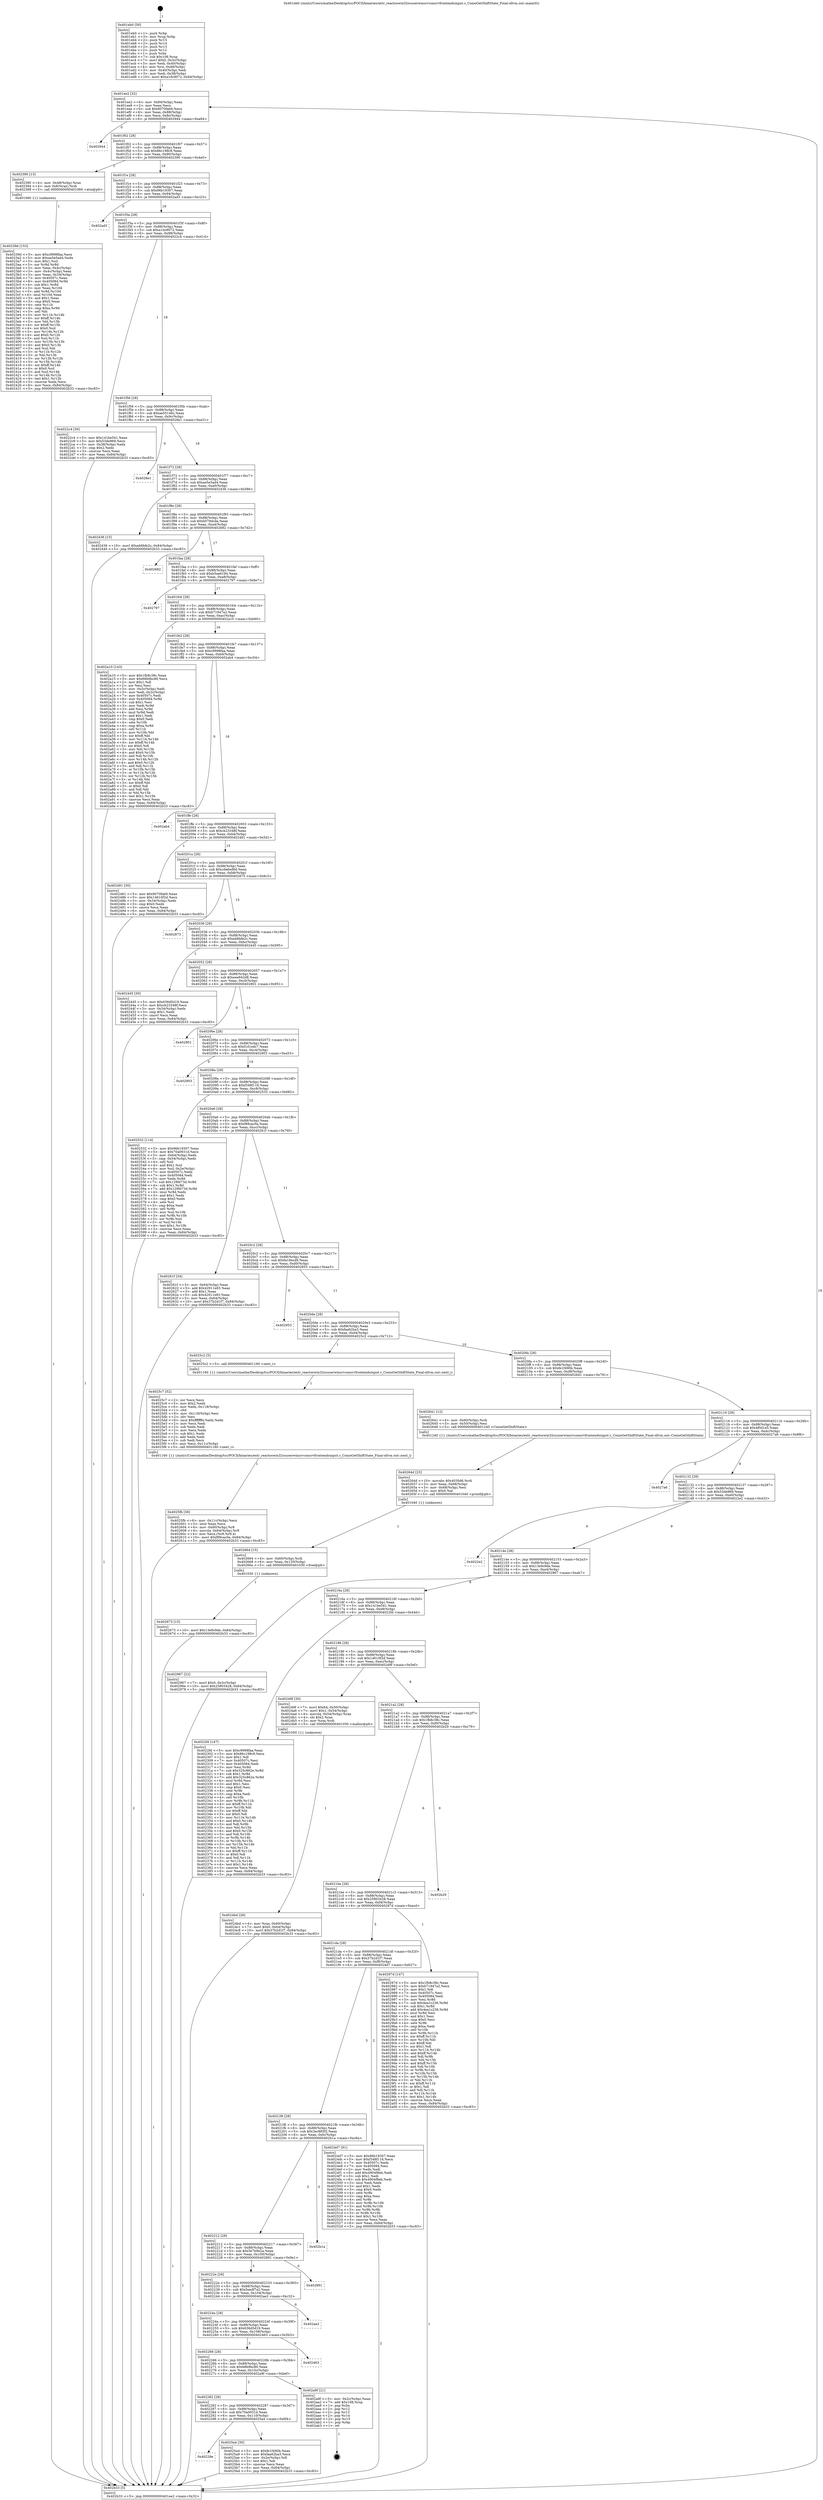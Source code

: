 digraph "0x401eb0" {
  label = "0x401eb0 (/mnt/c/Users/mathe/Desktop/tcc/POCII/binaries/extr_reactoswin32ssuserwinsrvconsrvfrontendsinput.c_ConioGetShiftState_Final-ollvm.out::main(0))"
  labelloc = "t"
  node[shape=record]

  Entry [label="",width=0.3,height=0.3,shape=circle,fillcolor=black,style=filled]
  "0x401ee2" [label="{
     0x401ee2 [32]\l
     | [instrs]\l
     &nbsp;&nbsp;0x401ee2 \<+6\>: mov -0x84(%rbp),%eax\l
     &nbsp;&nbsp;0x401ee8 \<+2\>: mov %eax,%ecx\l
     &nbsp;&nbsp;0x401eea \<+6\>: sub $0x8070fab9,%ecx\l
     &nbsp;&nbsp;0x401ef0 \<+6\>: mov %eax,-0x88(%rbp)\l
     &nbsp;&nbsp;0x401ef6 \<+6\>: mov %ecx,-0x8c(%rbp)\l
     &nbsp;&nbsp;0x401efc \<+6\>: je 0000000000402944 \<main+0xa94\>\l
  }"]
  "0x402944" [label="{
     0x402944\l
  }", style=dashed]
  "0x401f02" [label="{
     0x401f02 [28]\l
     | [instrs]\l
     &nbsp;&nbsp;0x401f02 \<+5\>: jmp 0000000000401f07 \<main+0x57\>\l
     &nbsp;&nbsp;0x401f07 \<+6\>: mov -0x88(%rbp),%eax\l
     &nbsp;&nbsp;0x401f0d \<+5\>: sub $0x86c198c9,%eax\l
     &nbsp;&nbsp;0x401f12 \<+6\>: mov %eax,-0x90(%rbp)\l
     &nbsp;&nbsp;0x401f18 \<+6\>: je 0000000000402390 \<main+0x4e0\>\l
  }"]
  Exit [label="",width=0.3,height=0.3,shape=circle,fillcolor=black,style=filled,peripheries=2]
  "0x402390" [label="{
     0x402390 [13]\l
     | [instrs]\l
     &nbsp;&nbsp;0x402390 \<+4\>: mov -0x48(%rbp),%rax\l
     &nbsp;&nbsp;0x402394 \<+4\>: mov 0x8(%rax),%rdi\l
     &nbsp;&nbsp;0x402398 \<+5\>: call 0000000000401060 \<atoi@plt\>\l
     | [calls]\l
     &nbsp;&nbsp;0x401060 \{1\} (unknown)\l
  }"]
  "0x401f1e" [label="{
     0x401f1e [28]\l
     | [instrs]\l
     &nbsp;&nbsp;0x401f1e \<+5\>: jmp 0000000000401f23 \<main+0x73\>\l
     &nbsp;&nbsp;0x401f23 \<+6\>: mov -0x88(%rbp),%eax\l
     &nbsp;&nbsp;0x401f29 \<+5\>: sub $0x96b19307,%eax\l
     &nbsp;&nbsp;0x401f2e \<+6\>: mov %eax,-0x94(%rbp)\l
     &nbsp;&nbsp;0x401f34 \<+6\>: je 0000000000402ad3 \<main+0xc23\>\l
  }"]
  "0x402673" [label="{
     0x402673 [15]\l
     | [instrs]\l
     &nbsp;&nbsp;0x402673 \<+10\>: movl $0x13e9c9de,-0x84(%rbp)\l
     &nbsp;&nbsp;0x40267d \<+5\>: jmp 0000000000402b33 \<main+0xc83\>\l
  }"]
  "0x402ad3" [label="{
     0x402ad3\l
  }", style=dashed]
  "0x401f3a" [label="{
     0x401f3a [28]\l
     | [instrs]\l
     &nbsp;&nbsp;0x401f3a \<+5\>: jmp 0000000000401f3f \<main+0x8f\>\l
     &nbsp;&nbsp;0x401f3f \<+6\>: mov -0x88(%rbp),%eax\l
     &nbsp;&nbsp;0x401f45 \<+5\>: sub $0xa1dc9072,%eax\l
     &nbsp;&nbsp;0x401f4a \<+6\>: mov %eax,-0x98(%rbp)\l
     &nbsp;&nbsp;0x401f50 \<+6\>: je 00000000004022c4 \<main+0x414\>\l
  }"]
  "0x402664" [label="{
     0x402664 [15]\l
     | [instrs]\l
     &nbsp;&nbsp;0x402664 \<+4\>: mov -0x60(%rbp),%rdi\l
     &nbsp;&nbsp;0x402668 \<+6\>: mov %eax,-0x120(%rbp)\l
     &nbsp;&nbsp;0x40266e \<+5\>: call 0000000000401030 \<free@plt\>\l
     | [calls]\l
     &nbsp;&nbsp;0x401030 \{1\} (unknown)\l
  }"]
  "0x4022c4" [label="{
     0x4022c4 [30]\l
     | [instrs]\l
     &nbsp;&nbsp;0x4022c4 \<+5\>: mov $0x141be541,%eax\l
     &nbsp;&nbsp;0x4022c9 \<+5\>: mov $0x53de969,%ecx\l
     &nbsp;&nbsp;0x4022ce \<+3\>: mov -0x38(%rbp),%edx\l
     &nbsp;&nbsp;0x4022d1 \<+3\>: cmp $0x2,%edx\l
     &nbsp;&nbsp;0x4022d4 \<+3\>: cmovne %ecx,%eax\l
     &nbsp;&nbsp;0x4022d7 \<+6\>: mov %eax,-0x84(%rbp)\l
     &nbsp;&nbsp;0x4022dd \<+5\>: jmp 0000000000402b33 \<main+0xc83\>\l
  }"]
  "0x401f56" [label="{
     0x401f56 [28]\l
     | [instrs]\l
     &nbsp;&nbsp;0x401f56 \<+5\>: jmp 0000000000401f5b \<main+0xab\>\l
     &nbsp;&nbsp;0x401f5b \<+6\>: mov -0x88(%rbp),%eax\l
     &nbsp;&nbsp;0x401f61 \<+5\>: sub $0xae55146c,%eax\l
     &nbsp;&nbsp;0x401f66 \<+6\>: mov %eax,-0x9c(%rbp)\l
     &nbsp;&nbsp;0x401f6c \<+6\>: je 00000000004028e1 \<main+0xa31\>\l
  }"]
  "0x402b33" [label="{
     0x402b33 [5]\l
     | [instrs]\l
     &nbsp;&nbsp;0x402b33 \<+5\>: jmp 0000000000401ee2 \<main+0x32\>\l
  }"]
  "0x401eb0" [label="{
     0x401eb0 [50]\l
     | [instrs]\l
     &nbsp;&nbsp;0x401eb0 \<+1\>: push %rbp\l
     &nbsp;&nbsp;0x401eb1 \<+3\>: mov %rsp,%rbp\l
     &nbsp;&nbsp;0x401eb4 \<+2\>: push %r15\l
     &nbsp;&nbsp;0x401eb6 \<+2\>: push %r14\l
     &nbsp;&nbsp;0x401eb8 \<+2\>: push %r13\l
     &nbsp;&nbsp;0x401eba \<+2\>: push %r12\l
     &nbsp;&nbsp;0x401ebc \<+1\>: push %rbx\l
     &nbsp;&nbsp;0x401ebd \<+7\>: sub $0x108,%rsp\l
     &nbsp;&nbsp;0x401ec4 \<+7\>: movl $0x0,-0x3c(%rbp)\l
     &nbsp;&nbsp;0x401ecb \<+3\>: mov %edi,-0x40(%rbp)\l
     &nbsp;&nbsp;0x401ece \<+4\>: mov %rsi,-0x48(%rbp)\l
     &nbsp;&nbsp;0x401ed2 \<+3\>: mov -0x40(%rbp),%edi\l
     &nbsp;&nbsp;0x401ed5 \<+3\>: mov %edi,-0x38(%rbp)\l
     &nbsp;&nbsp;0x401ed8 \<+10\>: movl $0xa1dc9072,-0x84(%rbp)\l
  }"]
  "0x40264d" [label="{
     0x40264d [23]\l
     | [instrs]\l
     &nbsp;&nbsp;0x40264d \<+10\>: movabs $0x4030d6,%rdi\l
     &nbsp;&nbsp;0x402657 \<+3\>: mov %eax,-0x68(%rbp)\l
     &nbsp;&nbsp;0x40265a \<+3\>: mov -0x68(%rbp),%esi\l
     &nbsp;&nbsp;0x40265d \<+2\>: mov $0x0,%al\l
     &nbsp;&nbsp;0x40265f \<+5\>: call 0000000000401040 \<printf@plt\>\l
     | [calls]\l
     &nbsp;&nbsp;0x401040 \{1\} (unknown)\l
  }"]
  "0x4028e1" [label="{
     0x4028e1\l
  }", style=dashed]
  "0x401f72" [label="{
     0x401f72 [28]\l
     | [instrs]\l
     &nbsp;&nbsp;0x401f72 \<+5\>: jmp 0000000000401f77 \<main+0xc7\>\l
     &nbsp;&nbsp;0x401f77 \<+6\>: mov -0x88(%rbp),%eax\l
     &nbsp;&nbsp;0x401f7d \<+5\>: sub $0xae5e5ad4,%eax\l
     &nbsp;&nbsp;0x401f82 \<+6\>: mov %eax,-0xa0(%rbp)\l
     &nbsp;&nbsp;0x401f88 \<+6\>: je 0000000000402436 \<main+0x586\>\l
  }"]
  "0x4025fb" [label="{
     0x4025fb [36]\l
     | [instrs]\l
     &nbsp;&nbsp;0x4025fb \<+6\>: mov -0x11c(%rbp),%ecx\l
     &nbsp;&nbsp;0x402601 \<+3\>: imul %eax,%ecx\l
     &nbsp;&nbsp;0x402604 \<+4\>: mov -0x60(%rbp),%r8\l
     &nbsp;&nbsp;0x402608 \<+4\>: movslq -0x64(%rbp),%r9\l
     &nbsp;&nbsp;0x40260c \<+4\>: mov %ecx,(%r8,%r9,4)\l
     &nbsp;&nbsp;0x402610 \<+10\>: movl $0xf99cac0a,-0x84(%rbp)\l
     &nbsp;&nbsp;0x40261a \<+5\>: jmp 0000000000402b33 \<main+0xc83\>\l
  }"]
  "0x402436" [label="{
     0x402436 [15]\l
     | [instrs]\l
     &nbsp;&nbsp;0x402436 \<+10\>: movl $0xeb6bfe2c,-0x84(%rbp)\l
     &nbsp;&nbsp;0x402440 \<+5\>: jmp 0000000000402b33 \<main+0xc83\>\l
  }"]
  "0x401f8e" [label="{
     0x401f8e [28]\l
     | [instrs]\l
     &nbsp;&nbsp;0x401f8e \<+5\>: jmp 0000000000401f93 \<main+0xe3\>\l
     &nbsp;&nbsp;0x401f93 \<+6\>: mov -0x88(%rbp),%eax\l
     &nbsp;&nbsp;0x401f99 \<+5\>: sub $0xb079dcda,%eax\l
     &nbsp;&nbsp;0x401f9e \<+6\>: mov %eax,-0xa4(%rbp)\l
     &nbsp;&nbsp;0x401fa4 \<+6\>: je 0000000000402682 \<main+0x7d2\>\l
  }"]
  "0x4025c7" [label="{
     0x4025c7 [52]\l
     | [instrs]\l
     &nbsp;&nbsp;0x4025c7 \<+2\>: xor %ecx,%ecx\l
     &nbsp;&nbsp;0x4025c9 \<+5\>: mov $0x2,%edx\l
     &nbsp;&nbsp;0x4025ce \<+6\>: mov %edx,-0x118(%rbp)\l
     &nbsp;&nbsp;0x4025d4 \<+1\>: cltd\l
     &nbsp;&nbsp;0x4025d5 \<+6\>: mov -0x118(%rbp),%esi\l
     &nbsp;&nbsp;0x4025db \<+2\>: idiv %esi\l
     &nbsp;&nbsp;0x4025dd \<+6\>: imul $0xfffffffe,%edx,%edx\l
     &nbsp;&nbsp;0x4025e3 \<+2\>: mov %ecx,%edi\l
     &nbsp;&nbsp;0x4025e5 \<+2\>: sub %edx,%edi\l
     &nbsp;&nbsp;0x4025e7 \<+2\>: mov %ecx,%edx\l
     &nbsp;&nbsp;0x4025e9 \<+3\>: sub $0x1,%edx\l
     &nbsp;&nbsp;0x4025ec \<+2\>: add %edx,%edi\l
     &nbsp;&nbsp;0x4025ee \<+2\>: sub %edi,%ecx\l
     &nbsp;&nbsp;0x4025f0 \<+6\>: mov %ecx,-0x11c(%rbp)\l
     &nbsp;&nbsp;0x4025f6 \<+5\>: call 0000000000401160 \<next_i\>\l
     | [calls]\l
     &nbsp;&nbsp;0x401160 \{1\} (/mnt/c/Users/mathe/Desktop/tcc/POCII/binaries/extr_reactoswin32ssuserwinsrvconsrvfrontendsinput.c_ConioGetShiftState_Final-ollvm.out::next_i)\l
  }"]
  "0x402682" [label="{
     0x402682\l
  }", style=dashed]
  "0x401faa" [label="{
     0x401faa [28]\l
     | [instrs]\l
     &nbsp;&nbsp;0x401faa \<+5\>: jmp 0000000000401faf \<main+0xff\>\l
     &nbsp;&nbsp;0x401faf \<+6\>: mov -0x88(%rbp),%eax\l
     &nbsp;&nbsp;0x401fb5 \<+5\>: sub $0xb5ae6184,%eax\l
     &nbsp;&nbsp;0x401fba \<+6\>: mov %eax,-0xa8(%rbp)\l
     &nbsp;&nbsp;0x401fc0 \<+6\>: je 0000000000402797 \<main+0x8e7\>\l
  }"]
  "0x40229e" [label="{
     0x40229e\l
  }", style=dashed]
  "0x402797" [label="{
     0x402797\l
  }", style=dashed]
  "0x401fc6" [label="{
     0x401fc6 [28]\l
     | [instrs]\l
     &nbsp;&nbsp;0x401fc6 \<+5\>: jmp 0000000000401fcb \<main+0x11b\>\l
     &nbsp;&nbsp;0x401fcb \<+6\>: mov -0x88(%rbp),%eax\l
     &nbsp;&nbsp;0x401fd1 \<+5\>: sub $0xb71947a2,%eax\l
     &nbsp;&nbsp;0x401fd6 \<+6\>: mov %eax,-0xac(%rbp)\l
     &nbsp;&nbsp;0x401fdc \<+6\>: je 0000000000402a10 \<main+0xb60\>\l
  }"]
  "0x4025a4" [label="{
     0x4025a4 [30]\l
     | [instrs]\l
     &nbsp;&nbsp;0x4025a4 \<+5\>: mov $0xfe1f490b,%eax\l
     &nbsp;&nbsp;0x4025a9 \<+5\>: mov $0xfaa62ba3,%ecx\l
     &nbsp;&nbsp;0x4025ae \<+3\>: mov -0x2e(%rbp),%dl\l
     &nbsp;&nbsp;0x4025b1 \<+3\>: test $0x1,%dl\l
     &nbsp;&nbsp;0x4025b4 \<+3\>: cmovne %ecx,%eax\l
     &nbsp;&nbsp;0x4025b7 \<+6\>: mov %eax,-0x84(%rbp)\l
     &nbsp;&nbsp;0x4025bd \<+5\>: jmp 0000000000402b33 \<main+0xc83\>\l
  }"]
  "0x402a10" [label="{
     0x402a10 [143]\l
     | [instrs]\l
     &nbsp;&nbsp;0x402a10 \<+5\>: mov $0x1fb8c38c,%eax\l
     &nbsp;&nbsp;0x402a15 \<+5\>: mov $0x68b9bc80,%ecx\l
     &nbsp;&nbsp;0x402a1a \<+2\>: mov $0x1,%dl\l
     &nbsp;&nbsp;0x402a1c \<+2\>: xor %esi,%esi\l
     &nbsp;&nbsp;0x402a1e \<+3\>: mov -0x3c(%rbp),%edi\l
     &nbsp;&nbsp;0x402a21 \<+3\>: mov %edi,-0x2c(%rbp)\l
     &nbsp;&nbsp;0x402a24 \<+7\>: mov 0x40507c,%edi\l
     &nbsp;&nbsp;0x402a2b \<+8\>: mov 0x405084,%r8d\l
     &nbsp;&nbsp;0x402a33 \<+3\>: sub $0x1,%esi\l
     &nbsp;&nbsp;0x402a36 \<+3\>: mov %edi,%r9d\l
     &nbsp;&nbsp;0x402a39 \<+3\>: add %esi,%r9d\l
     &nbsp;&nbsp;0x402a3c \<+4\>: imul %r9d,%edi\l
     &nbsp;&nbsp;0x402a40 \<+3\>: and $0x1,%edi\l
     &nbsp;&nbsp;0x402a43 \<+3\>: cmp $0x0,%edi\l
     &nbsp;&nbsp;0x402a46 \<+4\>: sete %r10b\l
     &nbsp;&nbsp;0x402a4a \<+4\>: cmp $0xa,%r8d\l
     &nbsp;&nbsp;0x402a4e \<+4\>: setl %r11b\l
     &nbsp;&nbsp;0x402a52 \<+3\>: mov %r10b,%bl\l
     &nbsp;&nbsp;0x402a55 \<+3\>: xor $0xff,%bl\l
     &nbsp;&nbsp;0x402a58 \<+3\>: mov %r11b,%r14b\l
     &nbsp;&nbsp;0x402a5b \<+4\>: xor $0xff,%r14b\l
     &nbsp;&nbsp;0x402a5f \<+3\>: xor $0x0,%dl\l
     &nbsp;&nbsp;0x402a62 \<+3\>: mov %bl,%r15b\l
     &nbsp;&nbsp;0x402a65 \<+4\>: and $0x0,%r15b\l
     &nbsp;&nbsp;0x402a69 \<+3\>: and %dl,%r10b\l
     &nbsp;&nbsp;0x402a6c \<+3\>: mov %r14b,%r12b\l
     &nbsp;&nbsp;0x402a6f \<+4\>: and $0x0,%r12b\l
     &nbsp;&nbsp;0x402a73 \<+3\>: and %dl,%r11b\l
     &nbsp;&nbsp;0x402a76 \<+3\>: or %r10b,%r15b\l
     &nbsp;&nbsp;0x402a79 \<+3\>: or %r11b,%r12b\l
     &nbsp;&nbsp;0x402a7c \<+3\>: xor %r12b,%r15b\l
     &nbsp;&nbsp;0x402a7f \<+3\>: or %r14b,%bl\l
     &nbsp;&nbsp;0x402a82 \<+3\>: xor $0xff,%bl\l
     &nbsp;&nbsp;0x402a85 \<+3\>: or $0x0,%dl\l
     &nbsp;&nbsp;0x402a88 \<+2\>: and %dl,%bl\l
     &nbsp;&nbsp;0x402a8a \<+3\>: or %bl,%r15b\l
     &nbsp;&nbsp;0x402a8d \<+4\>: test $0x1,%r15b\l
     &nbsp;&nbsp;0x402a91 \<+3\>: cmovne %ecx,%eax\l
     &nbsp;&nbsp;0x402a94 \<+6\>: mov %eax,-0x84(%rbp)\l
     &nbsp;&nbsp;0x402a9a \<+5\>: jmp 0000000000402b33 \<main+0xc83\>\l
  }"]
  "0x401fe2" [label="{
     0x401fe2 [28]\l
     | [instrs]\l
     &nbsp;&nbsp;0x401fe2 \<+5\>: jmp 0000000000401fe7 \<main+0x137\>\l
     &nbsp;&nbsp;0x401fe7 \<+6\>: mov -0x88(%rbp),%eax\l
     &nbsp;&nbsp;0x401fed \<+5\>: sub $0xc9998faa,%eax\l
     &nbsp;&nbsp;0x401ff2 \<+6\>: mov %eax,-0xb0(%rbp)\l
     &nbsp;&nbsp;0x401ff8 \<+6\>: je 0000000000402ab4 \<main+0xc04\>\l
  }"]
  "0x402282" [label="{
     0x402282 [28]\l
     | [instrs]\l
     &nbsp;&nbsp;0x402282 \<+5\>: jmp 0000000000402287 \<main+0x3d7\>\l
     &nbsp;&nbsp;0x402287 \<+6\>: mov -0x88(%rbp),%eax\l
     &nbsp;&nbsp;0x40228d \<+5\>: sub $0x70a0931d,%eax\l
     &nbsp;&nbsp;0x402292 \<+6\>: mov %eax,-0x110(%rbp)\l
     &nbsp;&nbsp;0x402298 \<+6\>: je 00000000004025a4 \<main+0x6f4\>\l
  }"]
  "0x402ab4" [label="{
     0x402ab4\l
  }", style=dashed]
  "0x401ffe" [label="{
     0x401ffe [28]\l
     | [instrs]\l
     &nbsp;&nbsp;0x401ffe \<+5\>: jmp 0000000000402003 \<main+0x153\>\l
     &nbsp;&nbsp;0x402003 \<+6\>: mov -0x88(%rbp),%eax\l
     &nbsp;&nbsp;0x402009 \<+5\>: sub $0xcb23348f,%eax\l
     &nbsp;&nbsp;0x40200e \<+6\>: mov %eax,-0xb4(%rbp)\l
     &nbsp;&nbsp;0x402014 \<+6\>: je 0000000000402481 \<main+0x5d1\>\l
  }"]
  "0x402a9f" [label="{
     0x402a9f [21]\l
     | [instrs]\l
     &nbsp;&nbsp;0x402a9f \<+3\>: mov -0x2c(%rbp),%eax\l
     &nbsp;&nbsp;0x402aa2 \<+7\>: add $0x108,%rsp\l
     &nbsp;&nbsp;0x402aa9 \<+1\>: pop %rbx\l
     &nbsp;&nbsp;0x402aaa \<+2\>: pop %r12\l
     &nbsp;&nbsp;0x402aac \<+2\>: pop %r13\l
     &nbsp;&nbsp;0x402aae \<+2\>: pop %r14\l
     &nbsp;&nbsp;0x402ab0 \<+2\>: pop %r15\l
     &nbsp;&nbsp;0x402ab2 \<+1\>: pop %rbp\l
     &nbsp;&nbsp;0x402ab3 \<+1\>: ret\l
  }"]
  "0x402481" [label="{
     0x402481 [30]\l
     | [instrs]\l
     &nbsp;&nbsp;0x402481 \<+5\>: mov $0x8070fab9,%eax\l
     &nbsp;&nbsp;0x402486 \<+5\>: mov $0x14610f2d,%ecx\l
     &nbsp;&nbsp;0x40248b \<+3\>: mov -0x34(%rbp),%edx\l
     &nbsp;&nbsp;0x40248e \<+3\>: cmp $0x0,%edx\l
     &nbsp;&nbsp;0x402491 \<+3\>: cmove %ecx,%eax\l
     &nbsp;&nbsp;0x402494 \<+6\>: mov %eax,-0x84(%rbp)\l
     &nbsp;&nbsp;0x40249a \<+5\>: jmp 0000000000402b33 \<main+0xc83\>\l
  }"]
  "0x40201a" [label="{
     0x40201a [28]\l
     | [instrs]\l
     &nbsp;&nbsp;0x40201a \<+5\>: jmp 000000000040201f \<main+0x16f\>\l
     &nbsp;&nbsp;0x40201f \<+6\>: mov -0x88(%rbp),%eax\l
     &nbsp;&nbsp;0x402025 \<+5\>: sub $0xcda6ed6d,%eax\l
     &nbsp;&nbsp;0x40202a \<+6\>: mov %eax,-0xb8(%rbp)\l
     &nbsp;&nbsp;0x402030 \<+6\>: je 0000000000402873 \<main+0x9c3\>\l
  }"]
  "0x402266" [label="{
     0x402266 [28]\l
     | [instrs]\l
     &nbsp;&nbsp;0x402266 \<+5\>: jmp 000000000040226b \<main+0x3bb\>\l
     &nbsp;&nbsp;0x40226b \<+6\>: mov -0x88(%rbp),%eax\l
     &nbsp;&nbsp;0x402271 \<+5\>: sub $0x68b9bc80,%eax\l
     &nbsp;&nbsp;0x402276 \<+6\>: mov %eax,-0x10c(%rbp)\l
     &nbsp;&nbsp;0x40227c \<+6\>: je 0000000000402a9f \<main+0xbef\>\l
  }"]
  "0x402873" [label="{
     0x402873\l
  }", style=dashed]
  "0x402036" [label="{
     0x402036 [28]\l
     | [instrs]\l
     &nbsp;&nbsp;0x402036 \<+5\>: jmp 000000000040203b \<main+0x18b\>\l
     &nbsp;&nbsp;0x40203b \<+6\>: mov -0x88(%rbp),%eax\l
     &nbsp;&nbsp;0x402041 \<+5\>: sub $0xeb6bfe2c,%eax\l
     &nbsp;&nbsp;0x402046 \<+6\>: mov %eax,-0xbc(%rbp)\l
     &nbsp;&nbsp;0x40204c \<+6\>: je 0000000000402445 \<main+0x595\>\l
  }"]
  "0x402463" [label="{
     0x402463\l
  }", style=dashed]
  "0x402445" [label="{
     0x402445 [30]\l
     | [instrs]\l
     &nbsp;&nbsp;0x402445 \<+5\>: mov $0x636d5d19,%eax\l
     &nbsp;&nbsp;0x40244a \<+5\>: mov $0xcb23348f,%ecx\l
     &nbsp;&nbsp;0x40244f \<+3\>: mov -0x34(%rbp),%edx\l
     &nbsp;&nbsp;0x402452 \<+3\>: cmp $0x1,%edx\l
     &nbsp;&nbsp;0x402455 \<+3\>: cmovl %ecx,%eax\l
     &nbsp;&nbsp;0x402458 \<+6\>: mov %eax,-0x84(%rbp)\l
     &nbsp;&nbsp;0x40245e \<+5\>: jmp 0000000000402b33 \<main+0xc83\>\l
  }"]
  "0x402052" [label="{
     0x402052 [28]\l
     | [instrs]\l
     &nbsp;&nbsp;0x402052 \<+5\>: jmp 0000000000402057 \<main+0x1a7\>\l
     &nbsp;&nbsp;0x402057 \<+6\>: mov -0x88(%rbp),%eax\l
     &nbsp;&nbsp;0x40205d \<+5\>: sub $0xeee942d8,%eax\l
     &nbsp;&nbsp;0x402062 \<+6\>: mov %eax,-0xc0(%rbp)\l
     &nbsp;&nbsp;0x402068 \<+6\>: je 0000000000402801 \<main+0x951\>\l
  }"]
  "0x40224a" [label="{
     0x40224a [28]\l
     | [instrs]\l
     &nbsp;&nbsp;0x40224a \<+5\>: jmp 000000000040224f \<main+0x39f\>\l
     &nbsp;&nbsp;0x40224f \<+6\>: mov -0x88(%rbp),%eax\l
     &nbsp;&nbsp;0x402255 \<+5\>: sub $0x636d5d19,%eax\l
     &nbsp;&nbsp;0x40225a \<+6\>: mov %eax,-0x108(%rbp)\l
     &nbsp;&nbsp;0x402260 \<+6\>: je 0000000000402463 \<main+0x5b3\>\l
  }"]
  "0x402801" [label="{
     0x402801\l
  }", style=dashed]
  "0x40206e" [label="{
     0x40206e [28]\l
     | [instrs]\l
     &nbsp;&nbsp;0x40206e \<+5\>: jmp 0000000000402073 \<main+0x1c3\>\l
     &nbsp;&nbsp;0x402073 \<+6\>: mov -0x88(%rbp),%eax\l
     &nbsp;&nbsp;0x402079 \<+5\>: sub $0xf1d1edc7,%eax\l
     &nbsp;&nbsp;0x40207e \<+6\>: mov %eax,-0xc4(%rbp)\l
     &nbsp;&nbsp;0x402084 \<+6\>: je 0000000000402903 \<main+0xa53\>\l
  }"]
  "0x402ae2" [label="{
     0x402ae2\l
  }", style=dashed]
  "0x402903" [label="{
     0x402903\l
  }", style=dashed]
  "0x40208a" [label="{
     0x40208a [28]\l
     | [instrs]\l
     &nbsp;&nbsp;0x40208a \<+5\>: jmp 000000000040208f \<main+0x1df\>\l
     &nbsp;&nbsp;0x40208f \<+6\>: mov -0x88(%rbp),%eax\l
     &nbsp;&nbsp;0x402095 \<+5\>: sub $0xf348f116,%eax\l
     &nbsp;&nbsp;0x40209a \<+6\>: mov %eax,-0xc8(%rbp)\l
     &nbsp;&nbsp;0x4020a0 \<+6\>: je 0000000000402532 \<main+0x682\>\l
  }"]
  "0x40222e" [label="{
     0x40222e [28]\l
     | [instrs]\l
     &nbsp;&nbsp;0x40222e \<+5\>: jmp 0000000000402233 \<main+0x383\>\l
     &nbsp;&nbsp;0x402233 \<+6\>: mov -0x88(%rbp),%eax\l
     &nbsp;&nbsp;0x402239 \<+5\>: sub $0x5eedf7a2,%eax\l
     &nbsp;&nbsp;0x40223e \<+6\>: mov %eax,-0x104(%rbp)\l
     &nbsp;&nbsp;0x402244 \<+6\>: je 0000000000402ae2 \<main+0xc32\>\l
  }"]
  "0x402532" [label="{
     0x402532 [114]\l
     | [instrs]\l
     &nbsp;&nbsp;0x402532 \<+5\>: mov $0x96b19307,%eax\l
     &nbsp;&nbsp;0x402537 \<+5\>: mov $0x70a0931d,%ecx\l
     &nbsp;&nbsp;0x40253c \<+3\>: mov -0x64(%rbp),%edx\l
     &nbsp;&nbsp;0x40253f \<+3\>: cmp -0x54(%rbp),%edx\l
     &nbsp;&nbsp;0x402542 \<+4\>: setl %sil\l
     &nbsp;&nbsp;0x402546 \<+4\>: and $0x1,%sil\l
     &nbsp;&nbsp;0x40254a \<+4\>: mov %sil,-0x2e(%rbp)\l
     &nbsp;&nbsp;0x40254e \<+7\>: mov 0x40507c,%edx\l
     &nbsp;&nbsp;0x402555 \<+7\>: mov 0x405084,%edi\l
     &nbsp;&nbsp;0x40255c \<+3\>: mov %edx,%r8d\l
     &nbsp;&nbsp;0x40255f \<+7\>: sub $0x129fd73d,%r8d\l
     &nbsp;&nbsp;0x402566 \<+4\>: sub $0x1,%r8d\l
     &nbsp;&nbsp;0x40256a \<+7\>: add $0x129fd73d,%r8d\l
     &nbsp;&nbsp;0x402571 \<+4\>: imul %r8d,%edx\l
     &nbsp;&nbsp;0x402575 \<+3\>: and $0x1,%edx\l
     &nbsp;&nbsp;0x402578 \<+3\>: cmp $0x0,%edx\l
     &nbsp;&nbsp;0x40257b \<+4\>: sete %sil\l
     &nbsp;&nbsp;0x40257f \<+3\>: cmp $0xa,%edi\l
     &nbsp;&nbsp;0x402582 \<+4\>: setl %r9b\l
     &nbsp;&nbsp;0x402586 \<+3\>: mov %sil,%r10b\l
     &nbsp;&nbsp;0x402589 \<+3\>: and %r9b,%r10b\l
     &nbsp;&nbsp;0x40258c \<+3\>: xor %r9b,%sil\l
     &nbsp;&nbsp;0x40258f \<+3\>: or %sil,%r10b\l
     &nbsp;&nbsp;0x402592 \<+4\>: test $0x1,%r10b\l
     &nbsp;&nbsp;0x402596 \<+3\>: cmovne %ecx,%eax\l
     &nbsp;&nbsp;0x402599 \<+6\>: mov %eax,-0x84(%rbp)\l
     &nbsp;&nbsp;0x40259f \<+5\>: jmp 0000000000402b33 \<main+0xc83\>\l
  }"]
  "0x4020a6" [label="{
     0x4020a6 [28]\l
     | [instrs]\l
     &nbsp;&nbsp;0x4020a6 \<+5\>: jmp 00000000004020ab \<main+0x1fb\>\l
     &nbsp;&nbsp;0x4020ab \<+6\>: mov -0x88(%rbp),%eax\l
     &nbsp;&nbsp;0x4020b1 \<+5\>: sub $0xf99cac0a,%eax\l
     &nbsp;&nbsp;0x4020b6 \<+6\>: mov %eax,-0xcc(%rbp)\l
     &nbsp;&nbsp;0x4020bc \<+6\>: je 000000000040261f \<main+0x76f\>\l
  }"]
  "0x402891" [label="{
     0x402891\l
  }", style=dashed]
  "0x40261f" [label="{
     0x40261f [34]\l
     | [instrs]\l
     &nbsp;&nbsp;0x40261f \<+3\>: mov -0x64(%rbp),%eax\l
     &nbsp;&nbsp;0x402622 \<+5\>: add $0x42911e83,%eax\l
     &nbsp;&nbsp;0x402627 \<+3\>: add $0x1,%eax\l
     &nbsp;&nbsp;0x40262a \<+5\>: sub $0x42911e83,%eax\l
     &nbsp;&nbsp;0x40262f \<+3\>: mov %eax,-0x64(%rbp)\l
     &nbsp;&nbsp;0x402632 \<+10\>: movl $0x37b2d1f7,-0x84(%rbp)\l
     &nbsp;&nbsp;0x40263c \<+5\>: jmp 0000000000402b33 \<main+0xc83\>\l
  }"]
  "0x4020c2" [label="{
     0x4020c2 [28]\l
     | [instrs]\l
     &nbsp;&nbsp;0x4020c2 \<+5\>: jmp 00000000004020c7 \<main+0x217\>\l
     &nbsp;&nbsp;0x4020c7 \<+6\>: mov -0x88(%rbp),%eax\l
     &nbsp;&nbsp;0x4020cd \<+5\>: sub $0xfa18ecd9,%eax\l
     &nbsp;&nbsp;0x4020d2 \<+6\>: mov %eax,-0xd0(%rbp)\l
     &nbsp;&nbsp;0x4020d8 \<+6\>: je 0000000000402953 \<main+0xaa3\>\l
  }"]
  "0x402212" [label="{
     0x402212 [28]\l
     | [instrs]\l
     &nbsp;&nbsp;0x402212 \<+5\>: jmp 0000000000402217 \<main+0x367\>\l
     &nbsp;&nbsp;0x402217 \<+6\>: mov -0x88(%rbp),%eax\l
     &nbsp;&nbsp;0x40221d \<+5\>: sub $0x5e7b9e2a,%eax\l
     &nbsp;&nbsp;0x402222 \<+6\>: mov %eax,-0x100(%rbp)\l
     &nbsp;&nbsp;0x402228 \<+6\>: je 0000000000402891 \<main+0x9e1\>\l
  }"]
  "0x402953" [label="{
     0x402953\l
  }", style=dashed]
  "0x4020de" [label="{
     0x4020de [28]\l
     | [instrs]\l
     &nbsp;&nbsp;0x4020de \<+5\>: jmp 00000000004020e3 \<main+0x233\>\l
     &nbsp;&nbsp;0x4020e3 \<+6\>: mov -0x88(%rbp),%eax\l
     &nbsp;&nbsp;0x4020e9 \<+5\>: sub $0xfaa62ba3,%eax\l
     &nbsp;&nbsp;0x4020ee \<+6\>: mov %eax,-0xd4(%rbp)\l
     &nbsp;&nbsp;0x4020f4 \<+6\>: je 00000000004025c2 \<main+0x712\>\l
  }"]
  "0x402b1a" [label="{
     0x402b1a\l
  }", style=dashed]
  "0x4025c2" [label="{
     0x4025c2 [5]\l
     | [instrs]\l
     &nbsp;&nbsp;0x4025c2 \<+5\>: call 0000000000401160 \<next_i\>\l
     | [calls]\l
     &nbsp;&nbsp;0x401160 \{1\} (/mnt/c/Users/mathe/Desktop/tcc/POCII/binaries/extr_reactoswin32ssuserwinsrvconsrvfrontendsinput.c_ConioGetShiftState_Final-ollvm.out::next_i)\l
  }"]
  "0x4020fa" [label="{
     0x4020fa [28]\l
     | [instrs]\l
     &nbsp;&nbsp;0x4020fa \<+5\>: jmp 00000000004020ff \<main+0x24f\>\l
     &nbsp;&nbsp;0x4020ff \<+6\>: mov -0x88(%rbp),%eax\l
     &nbsp;&nbsp;0x402105 \<+5\>: sub $0xfe1f490b,%eax\l
     &nbsp;&nbsp;0x40210a \<+6\>: mov %eax,-0xd8(%rbp)\l
     &nbsp;&nbsp;0x402110 \<+6\>: je 0000000000402641 \<main+0x791\>\l
  }"]
  "0x4021f6" [label="{
     0x4021f6 [28]\l
     | [instrs]\l
     &nbsp;&nbsp;0x4021f6 \<+5\>: jmp 00000000004021fb \<main+0x34b\>\l
     &nbsp;&nbsp;0x4021fb \<+6\>: mov -0x88(%rbp),%eax\l
     &nbsp;&nbsp;0x402201 \<+5\>: sub $0x3ec885f2,%eax\l
     &nbsp;&nbsp;0x402206 \<+6\>: mov %eax,-0xfc(%rbp)\l
     &nbsp;&nbsp;0x40220c \<+6\>: je 0000000000402b1a \<main+0xc6a\>\l
  }"]
  "0x402641" [label="{
     0x402641 [12]\l
     | [instrs]\l
     &nbsp;&nbsp;0x402641 \<+4\>: mov -0x60(%rbp),%rdi\l
     &nbsp;&nbsp;0x402645 \<+3\>: mov -0x50(%rbp),%esi\l
     &nbsp;&nbsp;0x402648 \<+5\>: call 0000000000401240 \<ConioGetShiftState\>\l
     | [calls]\l
     &nbsp;&nbsp;0x401240 \{1\} (/mnt/c/Users/mathe/Desktop/tcc/POCII/binaries/extr_reactoswin32ssuserwinsrvconsrvfrontendsinput.c_ConioGetShiftState_Final-ollvm.out::ConioGetShiftState)\l
  }"]
  "0x402116" [label="{
     0x402116 [28]\l
     | [instrs]\l
     &nbsp;&nbsp;0x402116 \<+5\>: jmp 000000000040211b \<main+0x26b\>\l
     &nbsp;&nbsp;0x40211b \<+6\>: mov -0x88(%rbp),%eax\l
     &nbsp;&nbsp;0x402121 \<+5\>: sub $0x4f0d1e5,%eax\l
     &nbsp;&nbsp;0x402126 \<+6\>: mov %eax,-0xdc(%rbp)\l
     &nbsp;&nbsp;0x40212c \<+6\>: je 00000000004027a6 \<main+0x8f6\>\l
  }"]
  "0x4024d7" [label="{
     0x4024d7 [91]\l
     | [instrs]\l
     &nbsp;&nbsp;0x4024d7 \<+5\>: mov $0x96b19307,%eax\l
     &nbsp;&nbsp;0x4024dc \<+5\>: mov $0xf348f116,%ecx\l
     &nbsp;&nbsp;0x4024e1 \<+7\>: mov 0x40507c,%edx\l
     &nbsp;&nbsp;0x4024e8 \<+7\>: mov 0x405084,%esi\l
     &nbsp;&nbsp;0x4024ef \<+2\>: mov %edx,%edi\l
     &nbsp;&nbsp;0x4024f1 \<+6\>: add $0x4904f8eb,%edi\l
     &nbsp;&nbsp;0x4024f7 \<+3\>: sub $0x1,%edi\l
     &nbsp;&nbsp;0x4024fa \<+6\>: sub $0x4904f8eb,%edi\l
     &nbsp;&nbsp;0x402500 \<+3\>: imul %edi,%edx\l
     &nbsp;&nbsp;0x402503 \<+3\>: and $0x1,%edx\l
     &nbsp;&nbsp;0x402506 \<+3\>: cmp $0x0,%edx\l
     &nbsp;&nbsp;0x402509 \<+4\>: sete %r8b\l
     &nbsp;&nbsp;0x40250d \<+3\>: cmp $0xa,%esi\l
     &nbsp;&nbsp;0x402510 \<+4\>: setl %r9b\l
     &nbsp;&nbsp;0x402514 \<+3\>: mov %r8b,%r10b\l
     &nbsp;&nbsp;0x402517 \<+3\>: and %r9b,%r10b\l
     &nbsp;&nbsp;0x40251a \<+3\>: xor %r9b,%r8b\l
     &nbsp;&nbsp;0x40251d \<+3\>: or %r8b,%r10b\l
     &nbsp;&nbsp;0x402520 \<+4\>: test $0x1,%r10b\l
     &nbsp;&nbsp;0x402524 \<+3\>: cmovne %ecx,%eax\l
     &nbsp;&nbsp;0x402527 \<+6\>: mov %eax,-0x84(%rbp)\l
     &nbsp;&nbsp;0x40252d \<+5\>: jmp 0000000000402b33 \<main+0xc83\>\l
  }"]
  "0x4027a6" [label="{
     0x4027a6\l
  }", style=dashed]
  "0x402132" [label="{
     0x402132 [28]\l
     | [instrs]\l
     &nbsp;&nbsp;0x402132 \<+5\>: jmp 0000000000402137 \<main+0x287\>\l
     &nbsp;&nbsp;0x402137 \<+6\>: mov -0x88(%rbp),%eax\l
     &nbsp;&nbsp;0x40213d \<+5\>: sub $0x53de969,%eax\l
     &nbsp;&nbsp;0x402142 \<+6\>: mov %eax,-0xe0(%rbp)\l
     &nbsp;&nbsp;0x402148 \<+6\>: je 00000000004022e2 \<main+0x432\>\l
  }"]
  "0x4021da" [label="{
     0x4021da [28]\l
     | [instrs]\l
     &nbsp;&nbsp;0x4021da \<+5\>: jmp 00000000004021df \<main+0x32f\>\l
     &nbsp;&nbsp;0x4021df \<+6\>: mov -0x88(%rbp),%eax\l
     &nbsp;&nbsp;0x4021e5 \<+5\>: sub $0x37b2d1f7,%eax\l
     &nbsp;&nbsp;0x4021ea \<+6\>: mov %eax,-0xf8(%rbp)\l
     &nbsp;&nbsp;0x4021f0 \<+6\>: je 00000000004024d7 \<main+0x627\>\l
  }"]
  "0x4022e2" [label="{
     0x4022e2\l
  }", style=dashed]
  "0x40214e" [label="{
     0x40214e [28]\l
     | [instrs]\l
     &nbsp;&nbsp;0x40214e \<+5\>: jmp 0000000000402153 \<main+0x2a3\>\l
     &nbsp;&nbsp;0x402153 \<+6\>: mov -0x88(%rbp),%eax\l
     &nbsp;&nbsp;0x402159 \<+5\>: sub $0x13e9c9de,%eax\l
     &nbsp;&nbsp;0x40215e \<+6\>: mov %eax,-0xe4(%rbp)\l
     &nbsp;&nbsp;0x402164 \<+6\>: je 0000000000402967 \<main+0xab7\>\l
  }"]
  "0x40297d" [label="{
     0x40297d [147]\l
     | [instrs]\l
     &nbsp;&nbsp;0x40297d \<+5\>: mov $0x1fb8c38c,%eax\l
     &nbsp;&nbsp;0x402982 \<+5\>: mov $0xb71947a2,%ecx\l
     &nbsp;&nbsp;0x402987 \<+2\>: mov $0x1,%dl\l
     &nbsp;&nbsp;0x402989 \<+7\>: mov 0x40507c,%esi\l
     &nbsp;&nbsp;0x402990 \<+7\>: mov 0x405084,%edi\l
     &nbsp;&nbsp;0x402997 \<+3\>: mov %esi,%r8d\l
     &nbsp;&nbsp;0x40299a \<+7\>: sub $0x4ea1c236,%r8d\l
     &nbsp;&nbsp;0x4029a1 \<+4\>: sub $0x1,%r8d\l
     &nbsp;&nbsp;0x4029a5 \<+7\>: add $0x4ea1c236,%r8d\l
     &nbsp;&nbsp;0x4029ac \<+4\>: imul %r8d,%esi\l
     &nbsp;&nbsp;0x4029b0 \<+3\>: and $0x1,%esi\l
     &nbsp;&nbsp;0x4029b3 \<+3\>: cmp $0x0,%esi\l
     &nbsp;&nbsp;0x4029b6 \<+4\>: sete %r9b\l
     &nbsp;&nbsp;0x4029ba \<+3\>: cmp $0xa,%edi\l
     &nbsp;&nbsp;0x4029bd \<+4\>: setl %r10b\l
     &nbsp;&nbsp;0x4029c1 \<+3\>: mov %r9b,%r11b\l
     &nbsp;&nbsp;0x4029c4 \<+4\>: xor $0xff,%r11b\l
     &nbsp;&nbsp;0x4029c8 \<+3\>: mov %r10b,%bl\l
     &nbsp;&nbsp;0x4029cb \<+3\>: xor $0xff,%bl\l
     &nbsp;&nbsp;0x4029ce \<+3\>: xor $0x1,%dl\l
     &nbsp;&nbsp;0x4029d1 \<+3\>: mov %r11b,%r14b\l
     &nbsp;&nbsp;0x4029d4 \<+4\>: and $0xff,%r14b\l
     &nbsp;&nbsp;0x4029d8 \<+3\>: and %dl,%r9b\l
     &nbsp;&nbsp;0x4029db \<+3\>: mov %bl,%r15b\l
     &nbsp;&nbsp;0x4029de \<+4\>: and $0xff,%r15b\l
     &nbsp;&nbsp;0x4029e2 \<+3\>: and %dl,%r10b\l
     &nbsp;&nbsp;0x4029e5 \<+3\>: or %r9b,%r14b\l
     &nbsp;&nbsp;0x4029e8 \<+3\>: or %r10b,%r15b\l
     &nbsp;&nbsp;0x4029eb \<+3\>: xor %r15b,%r14b\l
     &nbsp;&nbsp;0x4029ee \<+3\>: or %bl,%r11b\l
     &nbsp;&nbsp;0x4029f1 \<+4\>: xor $0xff,%r11b\l
     &nbsp;&nbsp;0x4029f5 \<+3\>: or $0x1,%dl\l
     &nbsp;&nbsp;0x4029f8 \<+3\>: and %dl,%r11b\l
     &nbsp;&nbsp;0x4029fb \<+3\>: or %r11b,%r14b\l
     &nbsp;&nbsp;0x4029fe \<+4\>: test $0x1,%r14b\l
     &nbsp;&nbsp;0x402a02 \<+3\>: cmovne %ecx,%eax\l
     &nbsp;&nbsp;0x402a05 \<+6\>: mov %eax,-0x84(%rbp)\l
     &nbsp;&nbsp;0x402a0b \<+5\>: jmp 0000000000402b33 \<main+0xc83\>\l
  }"]
  "0x402967" [label="{
     0x402967 [22]\l
     | [instrs]\l
     &nbsp;&nbsp;0x402967 \<+7\>: movl $0x0,-0x3c(%rbp)\l
     &nbsp;&nbsp;0x40296e \<+10\>: movl $0x25803428,-0x84(%rbp)\l
     &nbsp;&nbsp;0x402978 \<+5\>: jmp 0000000000402b33 \<main+0xc83\>\l
  }"]
  "0x40216a" [label="{
     0x40216a [28]\l
     | [instrs]\l
     &nbsp;&nbsp;0x40216a \<+5\>: jmp 000000000040216f \<main+0x2bf\>\l
     &nbsp;&nbsp;0x40216f \<+6\>: mov -0x88(%rbp),%eax\l
     &nbsp;&nbsp;0x402175 \<+5\>: sub $0x141be541,%eax\l
     &nbsp;&nbsp;0x40217a \<+6\>: mov %eax,-0xe8(%rbp)\l
     &nbsp;&nbsp;0x402180 \<+6\>: je 00000000004022fd \<main+0x44d\>\l
  }"]
  "0x4021be" [label="{
     0x4021be [28]\l
     | [instrs]\l
     &nbsp;&nbsp;0x4021be \<+5\>: jmp 00000000004021c3 \<main+0x313\>\l
     &nbsp;&nbsp;0x4021c3 \<+6\>: mov -0x88(%rbp),%eax\l
     &nbsp;&nbsp;0x4021c9 \<+5\>: sub $0x25803428,%eax\l
     &nbsp;&nbsp;0x4021ce \<+6\>: mov %eax,-0xf4(%rbp)\l
     &nbsp;&nbsp;0x4021d4 \<+6\>: je 000000000040297d \<main+0xacd\>\l
  }"]
  "0x4022fd" [label="{
     0x4022fd [147]\l
     | [instrs]\l
     &nbsp;&nbsp;0x4022fd \<+5\>: mov $0xc9998faa,%eax\l
     &nbsp;&nbsp;0x402302 \<+5\>: mov $0x86c198c9,%ecx\l
     &nbsp;&nbsp;0x402307 \<+2\>: mov $0x1,%dl\l
     &nbsp;&nbsp;0x402309 \<+7\>: mov 0x40507c,%esi\l
     &nbsp;&nbsp;0x402310 \<+7\>: mov 0x405084,%edi\l
     &nbsp;&nbsp;0x402317 \<+3\>: mov %esi,%r8d\l
     &nbsp;&nbsp;0x40231a \<+7\>: sub $0x325c862e,%r8d\l
     &nbsp;&nbsp;0x402321 \<+4\>: sub $0x1,%r8d\l
     &nbsp;&nbsp;0x402325 \<+7\>: add $0x325c862e,%r8d\l
     &nbsp;&nbsp;0x40232c \<+4\>: imul %r8d,%esi\l
     &nbsp;&nbsp;0x402330 \<+3\>: and $0x1,%esi\l
     &nbsp;&nbsp;0x402333 \<+3\>: cmp $0x0,%esi\l
     &nbsp;&nbsp;0x402336 \<+4\>: sete %r9b\l
     &nbsp;&nbsp;0x40233a \<+3\>: cmp $0xa,%edi\l
     &nbsp;&nbsp;0x40233d \<+4\>: setl %r10b\l
     &nbsp;&nbsp;0x402341 \<+3\>: mov %r9b,%r11b\l
     &nbsp;&nbsp;0x402344 \<+4\>: xor $0xff,%r11b\l
     &nbsp;&nbsp;0x402348 \<+3\>: mov %r10b,%bl\l
     &nbsp;&nbsp;0x40234b \<+3\>: xor $0xff,%bl\l
     &nbsp;&nbsp;0x40234e \<+3\>: xor $0x0,%dl\l
     &nbsp;&nbsp;0x402351 \<+3\>: mov %r11b,%r14b\l
     &nbsp;&nbsp;0x402354 \<+4\>: and $0x0,%r14b\l
     &nbsp;&nbsp;0x402358 \<+3\>: and %dl,%r9b\l
     &nbsp;&nbsp;0x40235b \<+3\>: mov %bl,%r15b\l
     &nbsp;&nbsp;0x40235e \<+4\>: and $0x0,%r15b\l
     &nbsp;&nbsp;0x402362 \<+3\>: and %dl,%r10b\l
     &nbsp;&nbsp;0x402365 \<+3\>: or %r9b,%r14b\l
     &nbsp;&nbsp;0x402368 \<+3\>: or %r10b,%r15b\l
     &nbsp;&nbsp;0x40236b \<+3\>: xor %r15b,%r14b\l
     &nbsp;&nbsp;0x40236e \<+3\>: or %bl,%r11b\l
     &nbsp;&nbsp;0x402371 \<+4\>: xor $0xff,%r11b\l
     &nbsp;&nbsp;0x402375 \<+3\>: or $0x0,%dl\l
     &nbsp;&nbsp;0x402378 \<+3\>: and %dl,%r11b\l
     &nbsp;&nbsp;0x40237b \<+3\>: or %r11b,%r14b\l
     &nbsp;&nbsp;0x40237e \<+4\>: test $0x1,%r14b\l
     &nbsp;&nbsp;0x402382 \<+3\>: cmovne %ecx,%eax\l
     &nbsp;&nbsp;0x402385 \<+6\>: mov %eax,-0x84(%rbp)\l
     &nbsp;&nbsp;0x40238b \<+5\>: jmp 0000000000402b33 \<main+0xc83\>\l
  }"]
  "0x402186" [label="{
     0x402186 [28]\l
     | [instrs]\l
     &nbsp;&nbsp;0x402186 \<+5\>: jmp 000000000040218b \<main+0x2db\>\l
     &nbsp;&nbsp;0x40218b \<+6\>: mov -0x88(%rbp),%eax\l
     &nbsp;&nbsp;0x402191 \<+5\>: sub $0x14610f2d,%eax\l
     &nbsp;&nbsp;0x402196 \<+6\>: mov %eax,-0xec(%rbp)\l
     &nbsp;&nbsp;0x40219c \<+6\>: je 000000000040249f \<main+0x5ef\>\l
  }"]
  "0x40239d" [label="{
     0x40239d [153]\l
     | [instrs]\l
     &nbsp;&nbsp;0x40239d \<+5\>: mov $0xc9998faa,%ecx\l
     &nbsp;&nbsp;0x4023a2 \<+5\>: mov $0xae5e5ad4,%edx\l
     &nbsp;&nbsp;0x4023a7 \<+3\>: mov $0x1,%sil\l
     &nbsp;&nbsp;0x4023aa \<+3\>: xor %r8d,%r8d\l
     &nbsp;&nbsp;0x4023ad \<+3\>: mov %eax,-0x4c(%rbp)\l
     &nbsp;&nbsp;0x4023b0 \<+3\>: mov -0x4c(%rbp),%eax\l
     &nbsp;&nbsp;0x4023b3 \<+3\>: mov %eax,-0x34(%rbp)\l
     &nbsp;&nbsp;0x4023b6 \<+7\>: mov 0x40507c,%eax\l
     &nbsp;&nbsp;0x4023bd \<+8\>: mov 0x405084,%r9d\l
     &nbsp;&nbsp;0x4023c5 \<+4\>: sub $0x1,%r8d\l
     &nbsp;&nbsp;0x4023c9 \<+3\>: mov %eax,%r10d\l
     &nbsp;&nbsp;0x4023cc \<+3\>: add %r8d,%r10d\l
     &nbsp;&nbsp;0x4023cf \<+4\>: imul %r10d,%eax\l
     &nbsp;&nbsp;0x4023d3 \<+3\>: and $0x1,%eax\l
     &nbsp;&nbsp;0x4023d6 \<+3\>: cmp $0x0,%eax\l
     &nbsp;&nbsp;0x4023d9 \<+4\>: sete %r11b\l
     &nbsp;&nbsp;0x4023dd \<+4\>: cmp $0xa,%r9d\l
     &nbsp;&nbsp;0x4023e1 \<+3\>: setl %bl\l
     &nbsp;&nbsp;0x4023e4 \<+3\>: mov %r11b,%r14b\l
     &nbsp;&nbsp;0x4023e7 \<+4\>: xor $0xff,%r14b\l
     &nbsp;&nbsp;0x4023eb \<+3\>: mov %bl,%r15b\l
     &nbsp;&nbsp;0x4023ee \<+4\>: xor $0xff,%r15b\l
     &nbsp;&nbsp;0x4023f2 \<+4\>: xor $0x0,%sil\l
     &nbsp;&nbsp;0x4023f6 \<+3\>: mov %r14b,%r12b\l
     &nbsp;&nbsp;0x4023f9 \<+4\>: and $0x0,%r12b\l
     &nbsp;&nbsp;0x4023fd \<+3\>: and %sil,%r11b\l
     &nbsp;&nbsp;0x402400 \<+3\>: mov %r15b,%r13b\l
     &nbsp;&nbsp;0x402403 \<+4\>: and $0x0,%r13b\l
     &nbsp;&nbsp;0x402407 \<+3\>: and %sil,%bl\l
     &nbsp;&nbsp;0x40240a \<+3\>: or %r11b,%r12b\l
     &nbsp;&nbsp;0x40240d \<+3\>: or %bl,%r13b\l
     &nbsp;&nbsp;0x402410 \<+3\>: xor %r13b,%r12b\l
     &nbsp;&nbsp;0x402413 \<+3\>: or %r15b,%r14b\l
     &nbsp;&nbsp;0x402416 \<+4\>: xor $0xff,%r14b\l
     &nbsp;&nbsp;0x40241a \<+4\>: or $0x0,%sil\l
     &nbsp;&nbsp;0x40241e \<+3\>: and %sil,%r14b\l
     &nbsp;&nbsp;0x402421 \<+3\>: or %r14b,%r12b\l
     &nbsp;&nbsp;0x402424 \<+4\>: test $0x1,%r12b\l
     &nbsp;&nbsp;0x402428 \<+3\>: cmovne %edx,%ecx\l
     &nbsp;&nbsp;0x40242b \<+6\>: mov %ecx,-0x84(%rbp)\l
     &nbsp;&nbsp;0x402431 \<+5\>: jmp 0000000000402b33 \<main+0xc83\>\l
  }"]
  "0x402b29" [label="{
     0x402b29\l
  }", style=dashed]
  "0x40249f" [label="{
     0x40249f [30]\l
     | [instrs]\l
     &nbsp;&nbsp;0x40249f \<+7\>: movl $0x64,-0x50(%rbp)\l
     &nbsp;&nbsp;0x4024a6 \<+7\>: movl $0x1,-0x54(%rbp)\l
     &nbsp;&nbsp;0x4024ad \<+4\>: movslq -0x54(%rbp),%rax\l
     &nbsp;&nbsp;0x4024b1 \<+4\>: shl $0x2,%rax\l
     &nbsp;&nbsp;0x4024b5 \<+3\>: mov %rax,%rdi\l
     &nbsp;&nbsp;0x4024b8 \<+5\>: call 0000000000401050 \<malloc@plt\>\l
     | [calls]\l
     &nbsp;&nbsp;0x401050 \{1\} (unknown)\l
  }"]
  "0x4021a2" [label="{
     0x4021a2 [28]\l
     | [instrs]\l
     &nbsp;&nbsp;0x4021a2 \<+5\>: jmp 00000000004021a7 \<main+0x2f7\>\l
     &nbsp;&nbsp;0x4021a7 \<+6\>: mov -0x88(%rbp),%eax\l
     &nbsp;&nbsp;0x4021ad \<+5\>: sub $0x1fb8c38c,%eax\l
     &nbsp;&nbsp;0x4021b2 \<+6\>: mov %eax,-0xf0(%rbp)\l
     &nbsp;&nbsp;0x4021b8 \<+6\>: je 0000000000402b29 \<main+0xc79\>\l
  }"]
  "0x4024bd" [label="{
     0x4024bd [26]\l
     | [instrs]\l
     &nbsp;&nbsp;0x4024bd \<+4\>: mov %rax,-0x60(%rbp)\l
     &nbsp;&nbsp;0x4024c1 \<+7\>: movl $0x0,-0x64(%rbp)\l
     &nbsp;&nbsp;0x4024c8 \<+10\>: movl $0x37b2d1f7,-0x84(%rbp)\l
     &nbsp;&nbsp;0x4024d2 \<+5\>: jmp 0000000000402b33 \<main+0xc83\>\l
  }"]
  Entry -> "0x401eb0" [label=" 1"]
  "0x401ee2" -> "0x402944" [label=" 0"]
  "0x401ee2" -> "0x401f02" [label=" 20"]
  "0x402a9f" -> Exit [label=" 1"]
  "0x401f02" -> "0x402390" [label=" 1"]
  "0x401f02" -> "0x401f1e" [label=" 19"]
  "0x402a10" -> "0x402b33" [label=" 1"]
  "0x401f1e" -> "0x402ad3" [label=" 0"]
  "0x401f1e" -> "0x401f3a" [label=" 19"]
  "0x40297d" -> "0x402b33" [label=" 1"]
  "0x401f3a" -> "0x4022c4" [label=" 1"]
  "0x401f3a" -> "0x401f56" [label=" 18"]
  "0x4022c4" -> "0x402b33" [label=" 1"]
  "0x401eb0" -> "0x401ee2" [label=" 1"]
  "0x402b33" -> "0x401ee2" [label=" 19"]
  "0x402967" -> "0x402b33" [label=" 1"]
  "0x401f56" -> "0x4028e1" [label=" 0"]
  "0x401f56" -> "0x401f72" [label=" 18"]
  "0x402673" -> "0x402b33" [label=" 1"]
  "0x401f72" -> "0x402436" [label=" 1"]
  "0x401f72" -> "0x401f8e" [label=" 17"]
  "0x402664" -> "0x402673" [label=" 1"]
  "0x401f8e" -> "0x402682" [label=" 0"]
  "0x401f8e" -> "0x401faa" [label=" 17"]
  "0x40264d" -> "0x402664" [label=" 1"]
  "0x401faa" -> "0x402797" [label=" 0"]
  "0x401faa" -> "0x401fc6" [label=" 17"]
  "0x402641" -> "0x40264d" [label=" 1"]
  "0x401fc6" -> "0x402a10" [label=" 1"]
  "0x401fc6" -> "0x401fe2" [label=" 16"]
  "0x40261f" -> "0x402b33" [label=" 1"]
  "0x401fe2" -> "0x402ab4" [label=" 0"]
  "0x401fe2" -> "0x401ffe" [label=" 16"]
  "0x4025c7" -> "0x4025fb" [label=" 1"]
  "0x401ffe" -> "0x402481" [label=" 1"]
  "0x401ffe" -> "0x40201a" [label=" 15"]
  "0x4025c2" -> "0x4025c7" [label=" 1"]
  "0x40201a" -> "0x402873" [label=" 0"]
  "0x40201a" -> "0x402036" [label=" 15"]
  "0x402282" -> "0x40229e" [label=" 0"]
  "0x402036" -> "0x402445" [label=" 1"]
  "0x402036" -> "0x402052" [label=" 14"]
  "0x402282" -> "0x4025a4" [label=" 2"]
  "0x402052" -> "0x402801" [label=" 0"]
  "0x402052" -> "0x40206e" [label=" 14"]
  "0x402266" -> "0x402282" [label=" 2"]
  "0x40206e" -> "0x402903" [label=" 0"]
  "0x40206e" -> "0x40208a" [label=" 14"]
  "0x402266" -> "0x402a9f" [label=" 1"]
  "0x40208a" -> "0x402532" [label=" 2"]
  "0x40208a" -> "0x4020a6" [label=" 12"]
  "0x40224a" -> "0x402266" [label=" 3"]
  "0x4020a6" -> "0x40261f" [label=" 1"]
  "0x4020a6" -> "0x4020c2" [label=" 11"]
  "0x40224a" -> "0x402463" [label=" 0"]
  "0x4020c2" -> "0x402953" [label=" 0"]
  "0x4020c2" -> "0x4020de" [label=" 11"]
  "0x40222e" -> "0x40224a" [label=" 3"]
  "0x4020de" -> "0x4025c2" [label=" 1"]
  "0x4020de" -> "0x4020fa" [label=" 10"]
  "0x40222e" -> "0x402ae2" [label=" 0"]
  "0x4020fa" -> "0x402641" [label=" 1"]
  "0x4020fa" -> "0x402116" [label=" 9"]
  "0x402212" -> "0x40222e" [label=" 3"]
  "0x402116" -> "0x4027a6" [label=" 0"]
  "0x402116" -> "0x402132" [label=" 9"]
  "0x402212" -> "0x402891" [label=" 0"]
  "0x402132" -> "0x4022e2" [label=" 0"]
  "0x402132" -> "0x40214e" [label=" 9"]
  "0x4021f6" -> "0x402212" [label=" 3"]
  "0x40214e" -> "0x402967" [label=" 1"]
  "0x40214e" -> "0x40216a" [label=" 8"]
  "0x4021f6" -> "0x402b1a" [label=" 0"]
  "0x40216a" -> "0x4022fd" [label=" 1"]
  "0x40216a" -> "0x402186" [label=" 7"]
  "0x4022fd" -> "0x402b33" [label=" 1"]
  "0x402390" -> "0x40239d" [label=" 1"]
  "0x40239d" -> "0x402b33" [label=" 1"]
  "0x402436" -> "0x402b33" [label=" 1"]
  "0x402445" -> "0x402b33" [label=" 1"]
  "0x402481" -> "0x402b33" [label=" 1"]
  "0x402532" -> "0x402b33" [label=" 2"]
  "0x402186" -> "0x40249f" [label=" 1"]
  "0x402186" -> "0x4021a2" [label=" 6"]
  "0x40249f" -> "0x4024bd" [label=" 1"]
  "0x4024bd" -> "0x402b33" [label=" 1"]
  "0x4024d7" -> "0x402b33" [label=" 2"]
  "0x4021a2" -> "0x402b29" [label=" 0"]
  "0x4021a2" -> "0x4021be" [label=" 6"]
  "0x4025a4" -> "0x402b33" [label=" 2"]
  "0x4021be" -> "0x40297d" [label=" 1"]
  "0x4021be" -> "0x4021da" [label=" 5"]
  "0x4025fb" -> "0x402b33" [label=" 1"]
  "0x4021da" -> "0x4024d7" [label=" 2"]
  "0x4021da" -> "0x4021f6" [label=" 3"]
}
